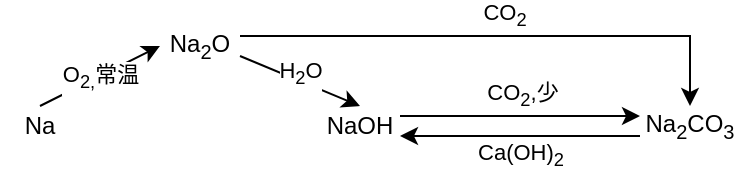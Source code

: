 <mxfile version="14.5.6" type="github">
  <diagram id="NWEgdLzTNcCdse6CF6So" name="第 1 页">
    <mxGraphModel dx="1102" dy="614" grid="1" gridSize="10" guides="1" tooltips="1" connect="1" arrows="1" fold="1" page="1" pageScale="1" pageWidth="827" pageHeight="1169" math="0" shadow="0">
      <root>
        <mxCell id="0" />
        <mxCell id="1" parent="0" />
        <mxCell id="CSGc5qnouwRxRaY-37hw-4" style="orthogonalLoop=1;jettySize=auto;html=1;exitX=0.5;exitY=0;exitDx=0;exitDy=0;entryX=0;entryY=0.5;entryDx=0;entryDy=0;rounded=0;" parent="1" source="CSGc5qnouwRxRaY-37hw-2" target="CSGc5qnouwRxRaY-37hw-3" edge="1">
          <mxGeometry relative="1" as="geometry" />
        </mxCell>
        <mxCell id="CSGc5qnouwRxRaY-37hw-5" value="O&lt;sub&gt;2,&lt;/sub&gt;常温" style="edgeLabel;html=1;align=center;verticalAlign=middle;resizable=0;points=[];" parent="CSGc5qnouwRxRaY-37hw-4" vertex="1" connectable="0">
          <mxGeometry x="-0.01" y="3" relative="1" as="geometry">
            <mxPoint x="1.53" y="3" as="offset" />
          </mxGeometry>
        </mxCell>
        <mxCell id="CSGc5qnouwRxRaY-37hw-2" value="Na" style="text;html=1;strokeColor=none;fillColor=none;align=center;verticalAlign=middle;whiteSpace=wrap;rounded=0;" parent="1" vertex="1">
          <mxGeometry x="80" y="170" width="40" height="20" as="geometry" />
        </mxCell>
        <mxCell id="CSGc5qnouwRxRaY-37hw-8" style="edgeStyle=none;rounded=0;orthogonalLoop=1;jettySize=auto;html=1;exitX=1;exitY=0.75;exitDx=0;exitDy=0;entryX=0.5;entryY=0;entryDx=0;entryDy=0;" parent="1" source="CSGc5qnouwRxRaY-37hw-3" target="CSGc5qnouwRxRaY-37hw-6" edge="1">
          <mxGeometry relative="1" as="geometry" />
        </mxCell>
        <mxCell id="CSGc5qnouwRxRaY-37hw-9" value="H&lt;sub&gt;2&lt;/sub&gt;O" style="edgeLabel;html=1;align=center;verticalAlign=middle;resizable=0;points=[];" parent="CSGc5qnouwRxRaY-37hw-8" vertex="1" connectable="0">
          <mxGeometry x="-0.396" y="-1" relative="1" as="geometry">
            <mxPoint x="12.56" y="0.16" as="offset" />
          </mxGeometry>
        </mxCell>
        <mxCell id="7AssjnRXzXRhhfTUIeLp-4" style="rounded=0;orthogonalLoop=1;jettySize=auto;html=1;exitX=1;exitY=0.25;exitDx=0;exitDy=0;entryX=0.5;entryY=0;entryDx=0;entryDy=0;edgeStyle=orthogonalEdgeStyle;" edge="1" parent="1" source="CSGc5qnouwRxRaY-37hw-3" target="CSGc5qnouwRxRaY-37hw-10">
          <mxGeometry relative="1" as="geometry" />
        </mxCell>
        <mxCell id="7AssjnRXzXRhhfTUIeLp-7" value="CO&lt;sub&gt;2&lt;/sub&gt;" style="edgeLabel;html=1;align=center;verticalAlign=middle;resizable=0;points=[];" vertex="1" connectable="0" parent="7AssjnRXzXRhhfTUIeLp-4">
          <mxGeometry x="0.015" y="1" relative="1" as="geometry">
            <mxPoint y="-9" as="offset" />
          </mxGeometry>
        </mxCell>
        <mxCell id="CSGc5qnouwRxRaY-37hw-3" value="Na&lt;sub&gt;2&lt;/sub&gt;O" style="text;html=1;strokeColor=none;fillColor=none;align=center;verticalAlign=middle;whiteSpace=wrap;rounded=0;" parent="1" vertex="1">
          <mxGeometry x="160" y="130" width="40" height="20" as="geometry" />
        </mxCell>
        <mxCell id="CSGc5qnouwRxRaY-37hw-11" style="edgeStyle=none;rounded=0;orthogonalLoop=1;jettySize=auto;html=1;exitX=1;exitY=0.25;exitDx=0;exitDy=0;entryX=0;entryY=0.25;entryDx=0;entryDy=0;" parent="1" source="CSGc5qnouwRxRaY-37hw-6" target="CSGc5qnouwRxRaY-37hw-10" edge="1">
          <mxGeometry relative="1" as="geometry" />
        </mxCell>
        <mxCell id="CSGc5qnouwRxRaY-37hw-14" value="CO&lt;sub&gt;2&lt;/sub&gt;,少" style="edgeLabel;html=1;align=center;verticalAlign=middle;resizable=0;points=[];" parent="CSGc5qnouwRxRaY-37hw-11" vertex="1" connectable="0">
          <mxGeometry x="-0.161" y="-1" relative="1" as="geometry">
            <mxPoint x="10" y="-11" as="offset" />
          </mxGeometry>
        </mxCell>
        <mxCell id="CSGc5qnouwRxRaY-37hw-6" value="NaOH" style="text;html=1;strokeColor=none;fillColor=none;align=center;verticalAlign=middle;whiteSpace=wrap;rounded=0;" parent="1" vertex="1">
          <mxGeometry x="240" y="170" width="40" height="20" as="geometry" />
        </mxCell>
        <mxCell id="CSGc5qnouwRxRaY-37hw-12" style="edgeStyle=none;rounded=0;orthogonalLoop=1;jettySize=auto;html=1;exitX=0;exitY=0.75;exitDx=0;exitDy=0;entryX=1;entryY=0.75;entryDx=0;entryDy=0;" parent="1" source="CSGc5qnouwRxRaY-37hw-10" target="CSGc5qnouwRxRaY-37hw-6" edge="1">
          <mxGeometry relative="1" as="geometry" />
        </mxCell>
        <mxCell id="CSGc5qnouwRxRaY-37hw-15" value="Ca(OH)&lt;sub&gt;2&lt;/sub&gt;" style="edgeLabel;html=1;align=center;verticalAlign=middle;resizable=0;points=[];" parent="CSGc5qnouwRxRaY-37hw-12" vertex="1" connectable="0">
          <mxGeometry x="0.189" y="1" relative="1" as="geometry">
            <mxPoint x="11.67" y="9" as="offset" />
          </mxGeometry>
        </mxCell>
        <mxCell id="CSGc5qnouwRxRaY-37hw-10" value="Na&lt;sub&gt;2&lt;/sub&gt;CO&lt;sub&gt;3&lt;/sub&gt;" style="text;html=1;strokeColor=none;fillColor=none;align=center;verticalAlign=middle;whiteSpace=wrap;rounded=0;" parent="1" vertex="1">
          <mxGeometry x="400" y="170" width="50" height="20" as="geometry" />
        </mxCell>
      </root>
    </mxGraphModel>
  </diagram>
</mxfile>
